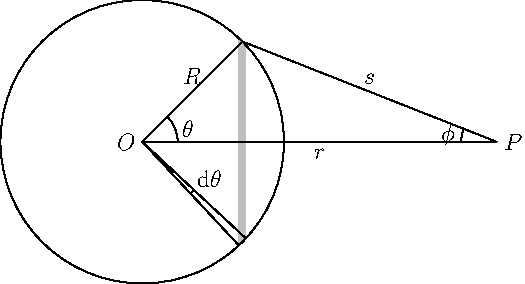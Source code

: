 unitsize(2.5cm);
fill(arc((0,0), 1, 43, 47) -- arc((0,0), 1, -47, -43) -- cycle, mediumgray);
draw(circle((0,0),1));
draw((0,0) -- (sqrt(2)/2, sqrt(2)/2) -- (2.5,0) -- (0,0));
label("$O$",(0,0), align=W);
label("$R$",(sqrt(2)/4, sqrt(2)/4), align=N);
label("$s$",((sqrt(2) + 5)/4,sqrt(2)/4), align=N);
label("$P$",(2.5,0), align=E);
label("$r$",(1.25,0), align=S);
draw(arc((0,0), 0.25, 0, 45), L=Label("$\theta$", position=MidPoint, align=E));
draw(arc((2.5,0),0.25,180,(180 - aTan( Sin(45)/(2.5 - Cos(45)) ))), L = Label("$\phi$", position=MidPoint, align=W));
draw((0,0) -- (Cos(43), Sin(-43)));
draw((0,0) -- (Cos(47), Sin(-47)));
draw(arc((0,0), 0.5, -47, -43), L=Label("$\mathrm{d}\theta$", position=MidPoint, align=NE));